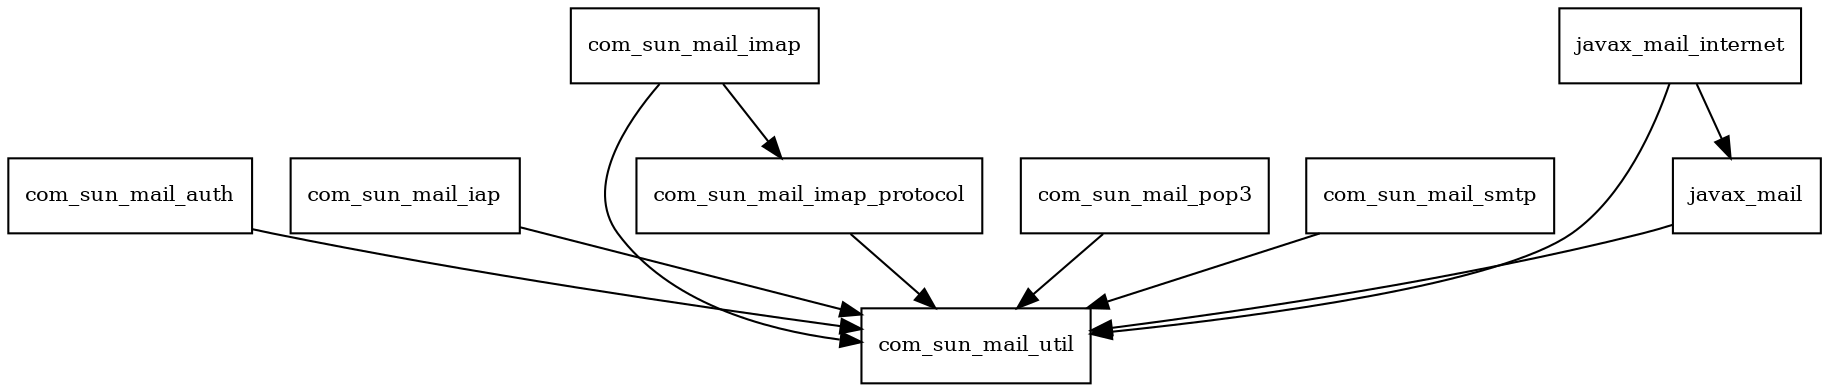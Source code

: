 digraph mail_1_5_0_b01_package_dependencies {
  node [shape = box, fontsize=10.0];
  com_sun_mail_auth -> com_sun_mail_util;
  com_sun_mail_iap -> com_sun_mail_util;
  com_sun_mail_imap -> com_sun_mail_imap_protocol;
  com_sun_mail_imap -> com_sun_mail_util;
  com_sun_mail_imap_protocol -> com_sun_mail_util;
  com_sun_mail_pop3 -> com_sun_mail_util;
  com_sun_mail_smtp -> com_sun_mail_util;
  javax_mail -> com_sun_mail_util;
  javax_mail_internet -> com_sun_mail_util;
  javax_mail_internet -> javax_mail;
}
